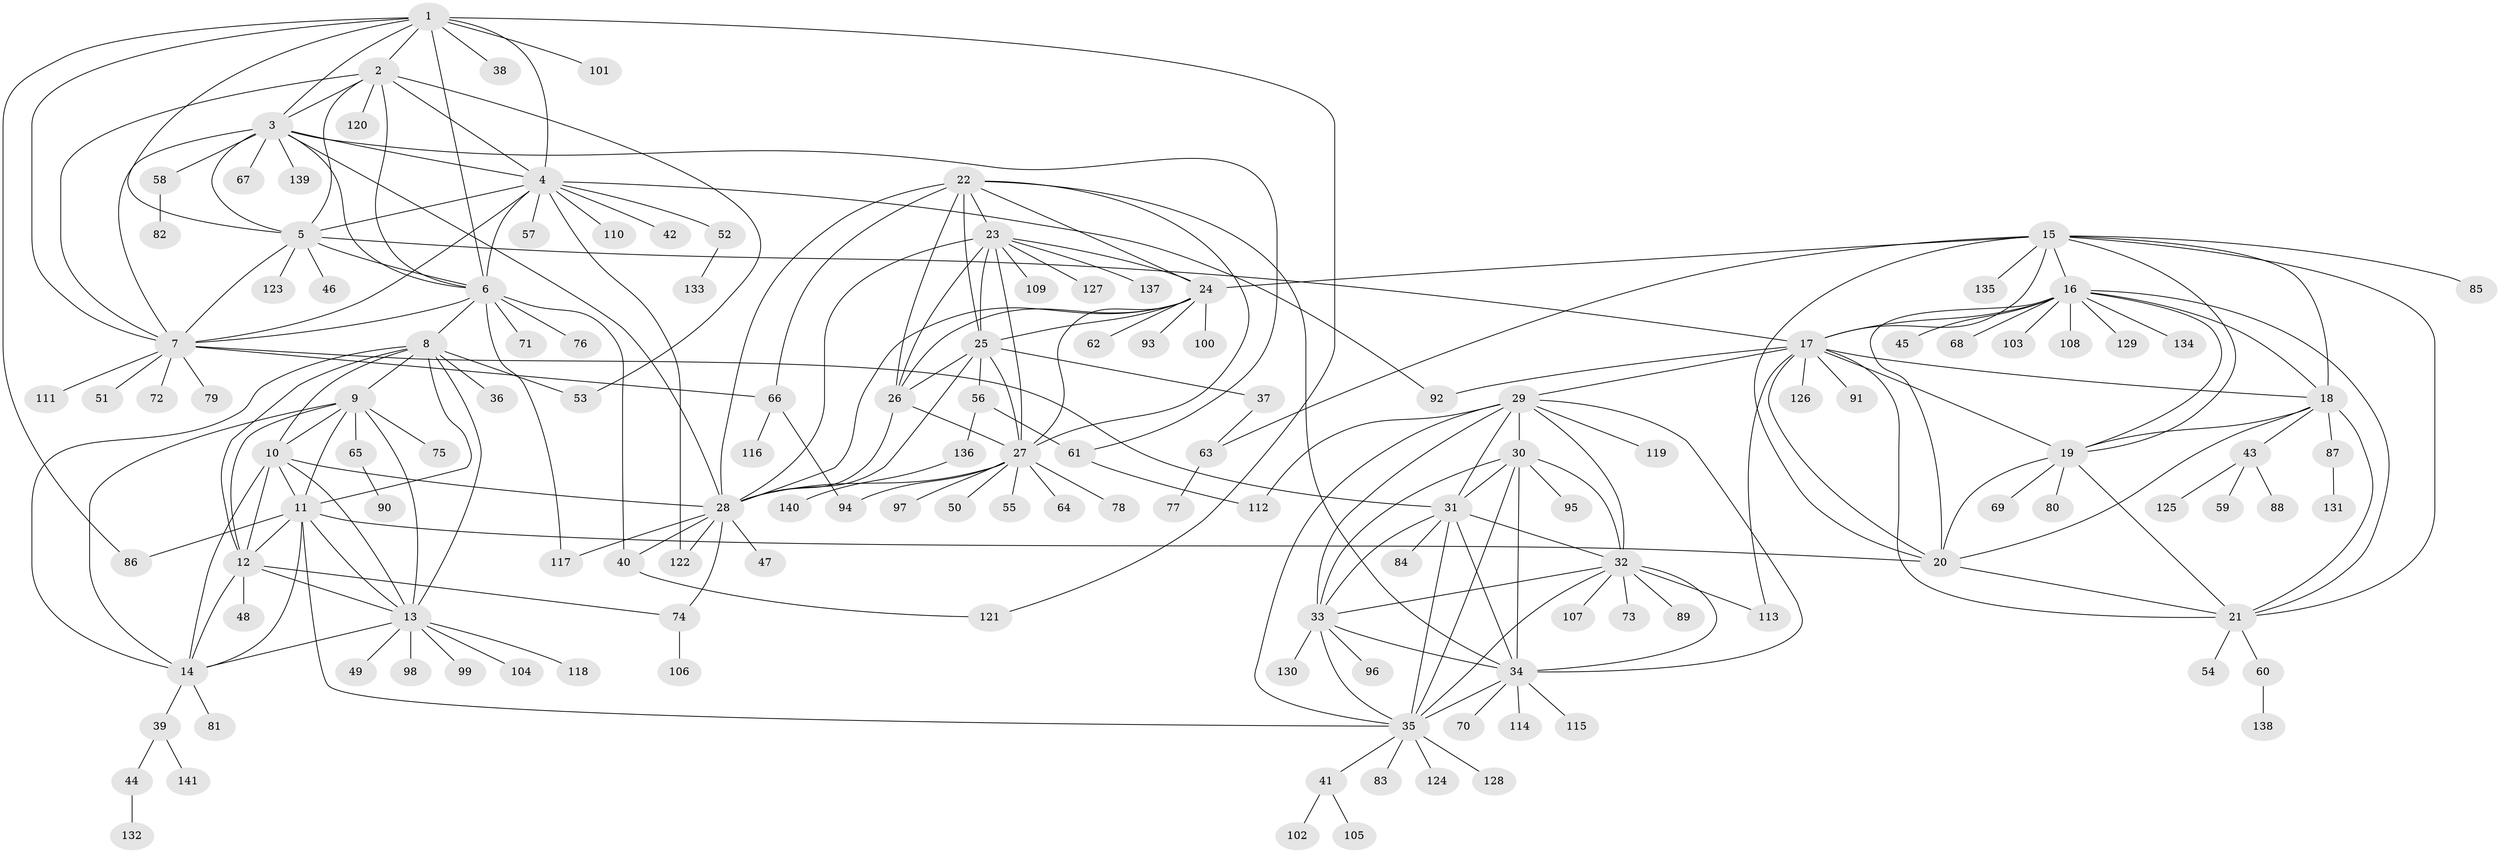 // coarse degree distribution, {9: 0.03529411764705882, 7: 0.058823529411764705, 10: 0.047058823529411764, 11: 0.03529411764705882, 8: 0.058823529411764705, 6: 0.047058823529411764, 5: 0.011764705882352941, 3: 0.08235294117647059, 2: 0.17647058823529413, 1: 0.43529411764705883, 4: 0.011764705882352941}
// Generated by graph-tools (version 1.1) at 2025/52/03/04/25 22:52:20]
// undirected, 141 vertices, 235 edges
graph export_dot {
  node [color=gray90,style=filled];
  1;
  2;
  3;
  4;
  5;
  6;
  7;
  8;
  9;
  10;
  11;
  12;
  13;
  14;
  15;
  16;
  17;
  18;
  19;
  20;
  21;
  22;
  23;
  24;
  25;
  26;
  27;
  28;
  29;
  30;
  31;
  32;
  33;
  34;
  35;
  36;
  37;
  38;
  39;
  40;
  41;
  42;
  43;
  44;
  45;
  46;
  47;
  48;
  49;
  50;
  51;
  52;
  53;
  54;
  55;
  56;
  57;
  58;
  59;
  60;
  61;
  62;
  63;
  64;
  65;
  66;
  67;
  68;
  69;
  70;
  71;
  72;
  73;
  74;
  75;
  76;
  77;
  78;
  79;
  80;
  81;
  82;
  83;
  84;
  85;
  86;
  87;
  88;
  89;
  90;
  91;
  92;
  93;
  94;
  95;
  96;
  97;
  98;
  99;
  100;
  101;
  102;
  103;
  104;
  105;
  106;
  107;
  108;
  109;
  110;
  111;
  112;
  113;
  114;
  115;
  116;
  117;
  118;
  119;
  120;
  121;
  122;
  123;
  124;
  125;
  126;
  127;
  128;
  129;
  130;
  131;
  132;
  133;
  134;
  135;
  136;
  137;
  138;
  139;
  140;
  141;
  1 -- 2;
  1 -- 3;
  1 -- 4;
  1 -- 5;
  1 -- 6;
  1 -- 7;
  1 -- 38;
  1 -- 86;
  1 -- 101;
  1 -- 121;
  2 -- 3;
  2 -- 4;
  2 -- 5;
  2 -- 6;
  2 -- 7;
  2 -- 53;
  2 -- 120;
  3 -- 4;
  3 -- 5;
  3 -- 6;
  3 -- 7;
  3 -- 28;
  3 -- 58;
  3 -- 61;
  3 -- 67;
  3 -- 139;
  4 -- 5;
  4 -- 6;
  4 -- 7;
  4 -- 42;
  4 -- 52;
  4 -- 57;
  4 -- 92;
  4 -- 110;
  4 -- 122;
  5 -- 6;
  5 -- 7;
  5 -- 17;
  5 -- 46;
  5 -- 123;
  6 -- 7;
  6 -- 8;
  6 -- 40;
  6 -- 71;
  6 -- 76;
  6 -- 117;
  7 -- 31;
  7 -- 51;
  7 -- 66;
  7 -- 72;
  7 -- 79;
  7 -- 111;
  8 -- 9;
  8 -- 10;
  8 -- 11;
  8 -- 12;
  8 -- 13;
  8 -- 14;
  8 -- 36;
  8 -- 53;
  9 -- 10;
  9 -- 11;
  9 -- 12;
  9 -- 13;
  9 -- 14;
  9 -- 65;
  9 -- 75;
  10 -- 11;
  10 -- 12;
  10 -- 13;
  10 -- 14;
  10 -- 28;
  11 -- 12;
  11 -- 13;
  11 -- 14;
  11 -- 20;
  11 -- 35;
  11 -- 86;
  12 -- 13;
  12 -- 14;
  12 -- 48;
  12 -- 74;
  13 -- 14;
  13 -- 49;
  13 -- 98;
  13 -- 99;
  13 -- 104;
  13 -- 118;
  14 -- 39;
  14 -- 81;
  15 -- 16;
  15 -- 17;
  15 -- 18;
  15 -- 19;
  15 -- 20;
  15 -- 21;
  15 -- 24;
  15 -- 63;
  15 -- 85;
  15 -- 135;
  16 -- 17;
  16 -- 18;
  16 -- 19;
  16 -- 20;
  16 -- 21;
  16 -- 45;
  16 -- 68;
  16 -- 103;
  16 -- 108;
  16 -- 129;
  16 -- 134;
  17 -- 18;
  17 -- 19;
  17 -- 20;
  17 -- 21;
  17 -- 29;
  17 -- 91;
  17 -- 92;
  17 -- 113;
  17 -- 126;
  18 -- 19;
  18 -- 20;
  18 -- 21;
  18 -- 43;
  18 -- 87;
  19 -- 20;
  19 -- 21;
  19 -- 69;
  19 -- 80;
  20 -- 21;
  21 -- 54;
  21 -- 60;
  22 -- 23;
  22 -- 24;
  22 -- 25;
  22 -- 26;
  22 -- 27;
  22 -- 28;
  22 -- 34;
  22 -- 66;
  23 -- 24;
  23 -- 25;
  23 -- 26;
  23 -- 27;
  23 -- 28;
  23 -- 109;
  23 -- 127;
  23 -- 137;
  24 -- 25;
  24 -- 26;
  24 -- 27;
  24 -- 28;
  24 -- 62;
  24 -- 93;
  24 -- 100;
  25 -- 26;
  25 -- 27;
  25 -- 28;
  25 -- 37;
  25 -- 56;
  26 -- 27;
  26 -- 28;
  27 -- 28;
  27 -- 50;
  27 -- 55;
  27 -- 64;
  27 -- 78;
  27 -- 94;
  27 -- 97;
  28 -- 40;
  28 -- 47;
  28 -- 74;
  28 -- 117;
  28 -- 122;
  29 -- 30;
  29 -- 31;
  29 -- 32;
  29 -- 33;
  29 -- 34;
  29 -- 35;
  29 -- 112;
  29 -- 119;
  30 -- 31;
  30 -- 32;
  30 -- 33;
  30 -- 34;
  30 -- 35;
  30 -- 95;
  31 -- 32;
  31 -- 33;
  31 -- 34;
  31 -- 35;
  31 -- 84;
  32 -- 33;
  32 -- 34;
  32 -- 35;
  32 -- 73;
  32 -- 89;
  32 -- 107;
  32 -- 113;
  33 -- 34;
  33 -- 35;
  33 -- 96;
  33 -- 130;
  34 -- 35;
  34 -- 70;
  34 -- 114;
  34 -- 115;
  35 -- 41;
  35 -- 83;
  35 -- 124;
  35 -- 128;
  37 -- 63;
  39 -- 44;
  39 -- 141;
  40 -- 121;
  41 -- 102;
  41 -- 105;
  43 -- 59;
  43 -- 88;
  43 -- 125;
  44 -- 132;
  52 -- 133;
  56 -- 61;
  56 -- 136;
  58 -- 82;
  60 -- 138;
  61 -- 112;
  63 -- 77;
  65 -- 90;
  66 -- 94;
  66 -- 116;
  74 -- 106;
  87 -- 131;
  136 -- 140;
}
